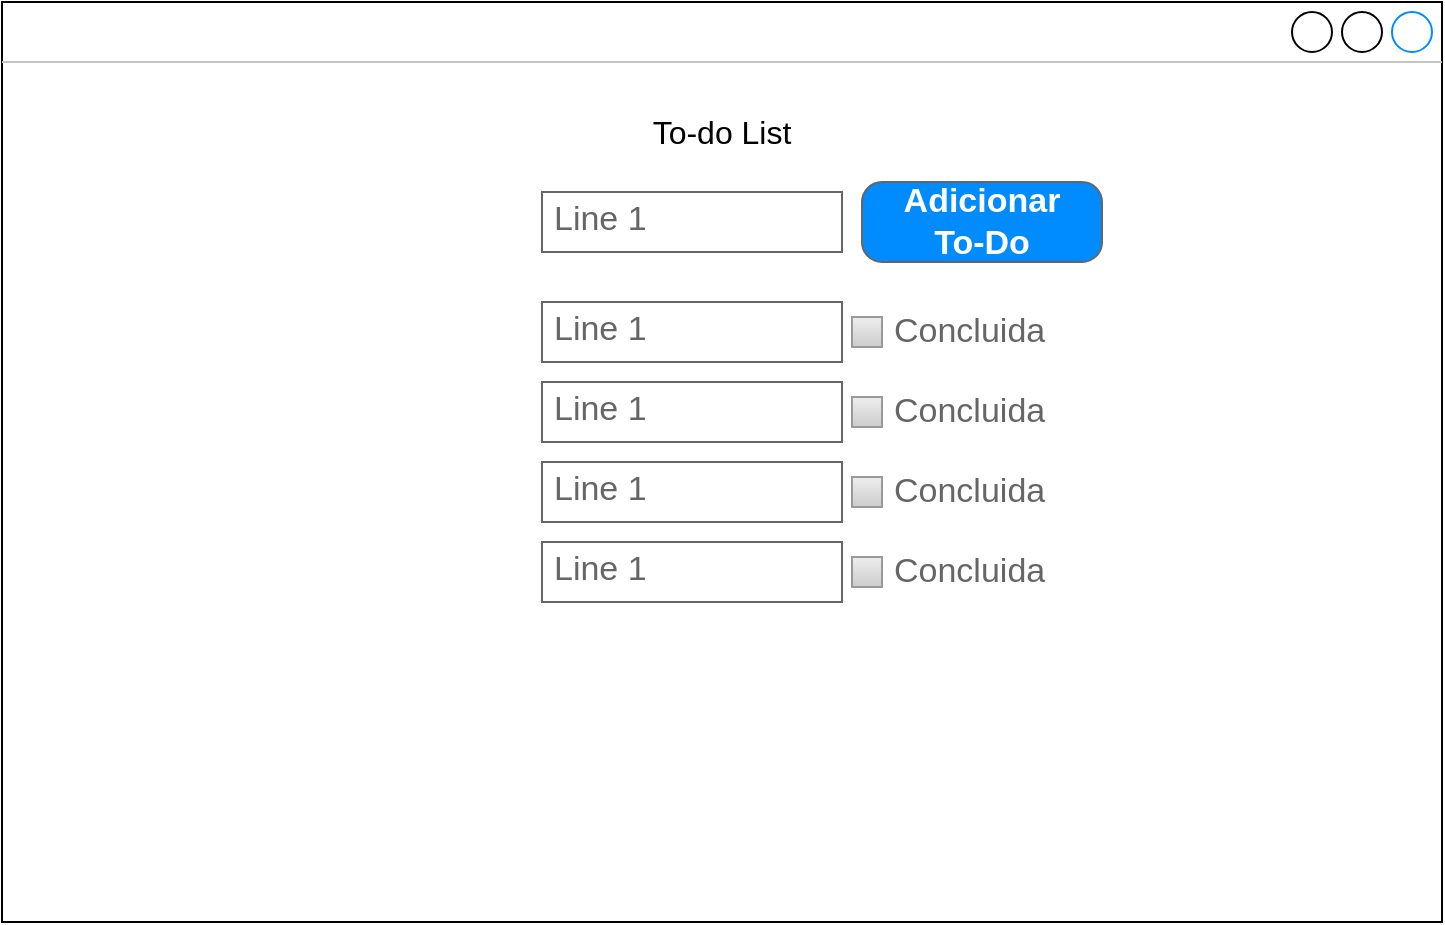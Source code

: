 <mxfile version="23.1.5" type="device" pages="2">
  <diagram name="Page-1" id="rcYPDGvK9FxIkrTMv_cZ">
    <mxGraphModel dx="1434" dy="796" grid="1" gridSize="10" guides="1" tooltips="1" connect="1" arrows="1" fold="1" page="1" pageScale="1" pageWidth="827" pageHeight="1169" math="0" shadow="0">
      <root>
        <mxCell id="0" />
        <mxCell id="1" parent="0" />
        <mxCell id="818x3cpljc10isp82Or2-1" value="" style="strokeWidth=1;shadow=0;dashed=0;align=center;html=1;shape=mxgraph.mockup.containers.window;align=left;verticalAlign=top;spacingLeft=8;strokeColor2=#008cff;strokeColor3=#c4c4c4;fontColor=#666666;mainText=;fontSize=17;labelBackgroundColor=none;whiteSpace=wrap;" parent="1" vertex="1">
          <mxGeometry x="20" y="190" width="720" height="460" as="geometry" />
        </mxCell>
        <mxCell id="818x3cpljc10isp82Or2-6" value="" style="group" parent="1" vertex="1" connectable="0">
          <mxGeometry x="290" y="340" width="170" height="30" as="geometry" />
        </mxCell>
        <mxCell id="818x3cpljc10isp82Or2-4" value="Concluida" style="strokeWidth=1;shadow=0;dashed=0;align=center;html=1;shape=mxgraph.mockup.forms.rrect;rSize=0;fillColor=#eeeeee;strokeColor=#999999;gradientColor=#cccccc;align=left;spacingLeft=4;fontSize=17;fontColor=#666666;labelPosition=right;" parent="818x3cpljc10isp82Or2-6" vertex="1">
          <mxGeometry x="155" y="7.5" width="15" height="15" as="geometry" />
        </mxCell>
        <mxCell id="818x3cpljc10isp82Or2-5" value="Line 1" style="strokeWidth=1;shadow=0;dashed=0;align=center;html=1;shape=mxgraph.mockup.text.textBox;fontColor=#666666;align=left;fontSize=17;spacingLeft=4;spacingTop=-3;whiteSpace=wrap;strokeColor=#666666;mainText=" parent="818x3cpljc10isp82Or2-6" vertex="1">
          <mxGeometry width="150" height="30" as="geometry" />
        </mxCell>
        <mxCell id="818x3cpljc10isp82Or2-7" value="" style="group" parent="1" vertex="1" connectable="0">
          <mxGeometry x="290" y="380" width="170" height="30" as="geometry" />
        </mxCell>
        <mxCell id="818x3cpljc10isp82Or2-8" value="Concluida" style="strokeWidth=1;shadow=0;dashed=0;align=center;html=1;shape=mxgraph.mockup.forms.rrect;rSize=0;fillColor=#eeeeee;strokeColor=#999999;gradientColor=#cccccc;align=left;spacingLeft=4;fontSize=17;fontColor=#666666;labelPosition=right;" parent="818x3cpljc10isp82Or2-7" vertex="1">
          <mxGeometry x="155" y="7.5" width="15" height="15" as="geometry" />
        </mxCell>
        <mxCell id="818x3cpljc10isp82Or2-9" value="Line 1" style="strokeWidth=1;shadow=0;dashed=0;align=center;html=1;shape=mxgraph.mockup.text.textBox;fontColor=#666666;align=left;fontSize=17;spacingLeft=4;spacingTop=-3;whiteSpace=wrap;strokeColor=#666666;mainText=" parent="818x3cpljc10isp82Or2-7" vertex="1">
          <mxGeometry width="150" height="30" as="geometry" />
        </mxCell>
        <mxCell id="818x3cpljc10isp82Or2-10" value="&lt;font style=&quot;font-size: 16px;&quot;&gt;To-do List&lt;/font&gt;" style="text;html=1;align=center;verticalAlign=middle;whiteSpace=wrap;rounded=0;" parent="1" vertex="1">
          <mxGeometry x="315" y="240" width="130" height="30" as="geometry" />
        </mxCell>
        <mxCell id="818x3cpljc10isp82Or2-12" value="" style="group" parent="1" vertex="1" connectable="0">
          <mxGeometry x="290" y="280" width="280" height="40" as="geometry" />
        </mxCell>
        <mxCell id="818x3cpljc10isp82Or2-2" value="Line 1" style="strokeWidth=1;shadow=0;dashed=0;align=center;html=1;shape=mxgraph.mockup.text.textBox;fontColor=#666666;align=left;fontSize=17;spacingLeft=4;spacingTop=-3;whiteSpace=wrap;strokeColor=#666666;mainText=" parent="818x3cpljc10isp82Or2-12" vertex="1">
          <mxGeometry y="5" width="150" height="30" as="geometry" />
        </mxCell>
        <mxCell id="818x3cpljc10isp82Or2-3" value="Adicionar&lt;br&gt;To-Do" style="strokeWidth=1;shadow=0;dashed=0;align=center;html=1;shape=mxgraph.mockup.buttons.button;strokeColor=#666666;fontColor=#ffffff;mainText=;buttonStyle=round;fontSize=17;fontStyle=1;fillColor=#008cff;whiteSpace=wrap;" parent="818x3cpljc10isp82Or2-12" vertex="1">
          <mxGeometry x="160" width="120" height="40" as="geometry" />
        </mxCell>
        <mxCell id="818x3cpljc10isp82Or2-13" value="" style="group" parent="1" vertex="1" connectable="0">
          <mxGeometry x="290" y="420" width="170" height="30" as="geometry" />
        </mxCell>
        <mxCell id="818x3cpljc10isp82Or2-14" value="Concluida" style="strokeWidth=1;shadow=0;dashed=0;align=center;html=1;shape=mxgraph.mockup.forms.rrect;rSize=0;fillColor=#eeeeee;strokeColor=#999999;gradientColor=#cccccc;align=left;spacingLeft=4;fontSize=17;fontColor=#666666;labelPosition=right;" parent="818x3cpljc10isp82Or2-13" vertex="1">
          <mxGeometry x="155" y="7.5" width="15" height="15" as="geometry" />
        </mxCell>
        <mxCell id="818x3cpljc10isp82Or2-15" value="Line 1" style="strokeWidth=1;shadow=0;dashed=0;align=center;html=1;shape=mxgraph.mockup.text.textBox;fontColor=#666666;align=left;fontSize=17;spacingLeft=4;spacingTop=-3;whiteSpace=wrap;strokeColor=#666666;mainText=" parent="818x3cpljc10isp82Or2-13" vertex="1">
          <mxGeometry width="150" height="30" as="geometry" />
        </mxCell>
        <mxCell id="818x3cpljc10isp82Or2-16" value="" style="group" parent="1" vertex="1" connectable="0">
          <mxGeometry x="290" y="460" width="170" height="30" as="geometry" />
        </mxCell>
        <mxCell id="818x3cpljc10isp82Or2-17" value="Concluida" style="strokeWidth=1;shadow=0;dashed=0;align=center;html=1;shape=mxgraph.mockup.forms.rrect;rSize=0;fillColor=#eeeeee;strokeColor=#999999;gradientColor=#cccccc;align=left;spacingLeft=4;fontSize=17;fontColor=#666666;labelPosition=right;" parent="818x3cpljc10isp82Or2-16" vertex="1">
          <mxGeometry x="155" y="7.5" width="15" height="15" as="geometry" />
        </mxCell>
        <mxCell id="818x3cpljc10isp82Or2-18" value="Line 1" style="strokeWidth=1;shadow=0;dashed=0;align=center;html=1;shape=mxgraph.mockup.text.textBox;fontColor=#666666;align=left;fontSize=17;spacingLeft=4;spacingTop=-3;whiteSpace=wrap;strokeColor=#666666;mainText=" parent="818x3cpljc10isp82Or2-16" vertex="1">
          <mxGeometry width="150" height="30" as="geometry" />
        </mxCell>
      </root>
    </mxGraphModel>
  </diagram>
  <diagram id="uyqXvYc8JvLPSieDrhOD" name="Page-2">
    <mxGraphModel dx="1434" dy="796" grid="1" gridSize="10" guides="1" tooltips="1" connect="1" arrows="1" fold="1" page="1" pageScale="1" pageWidth="827" pageHeight="1169" math="0" shadow="0">
      <root>
        <mxCell id="0" />
        <mxCell id="1" parent="0" />
        <mxCell id="9ieL7lrPhdpbq8tdQ2Cv-5" style="rounded=0;orthogonalLoop=1;jettySize=auto;html=1;exitX=0.5;exitY=0.5;exitDx=0;exitDy=0;exitPerimeter=0;entryX=0;entryY=0.5;entryDx=0;entryDy=0;" parent="1" source="9ieL7lrPhdpbq8tdQ2Cv-1" target="9ieL7lrPhdpbq8tdQ2Cv-2" edge="1">
          <mxGeometry relative="1" as="geometry" />
        </mxCell>
        <mxCell id="9ieL7lrPhdpbq8tdQ2Cv-1" value="Actor" style="shape=umlActor;verticalLabelPosition=bottom;verticalAlign=top;html=1;" parent="1" vertex="1">
          <mxGeometry x="90" y="390" width="30" height="60" as="geometry" />
        </mxCell>
        <mxCell id="9ieL7lrPhdpbq8tdQ2Cv-3" value="" style="html=1;whiteSpace=wrap;align=center;fillColor=none;" parent="1" vertex="1">
          <mxGeometry x="260" y="260" width="510" height="360" as="geometry" />
        </mxCell>
        <mxCell id="9ieL7lrPhdpbq8tdQ2Cv-2" value="Geremciar To Do List" style="ellipse;whiteSpace=wrap;html=1;fillColor=none;" parent="1" vertex="1">
          <mxGeometry x="385" y="290" width="140" height="70" as="geometry" />
        </mxCell>
      </root>
    </mxGraphModel>
  </diagram>
</mxfile>
